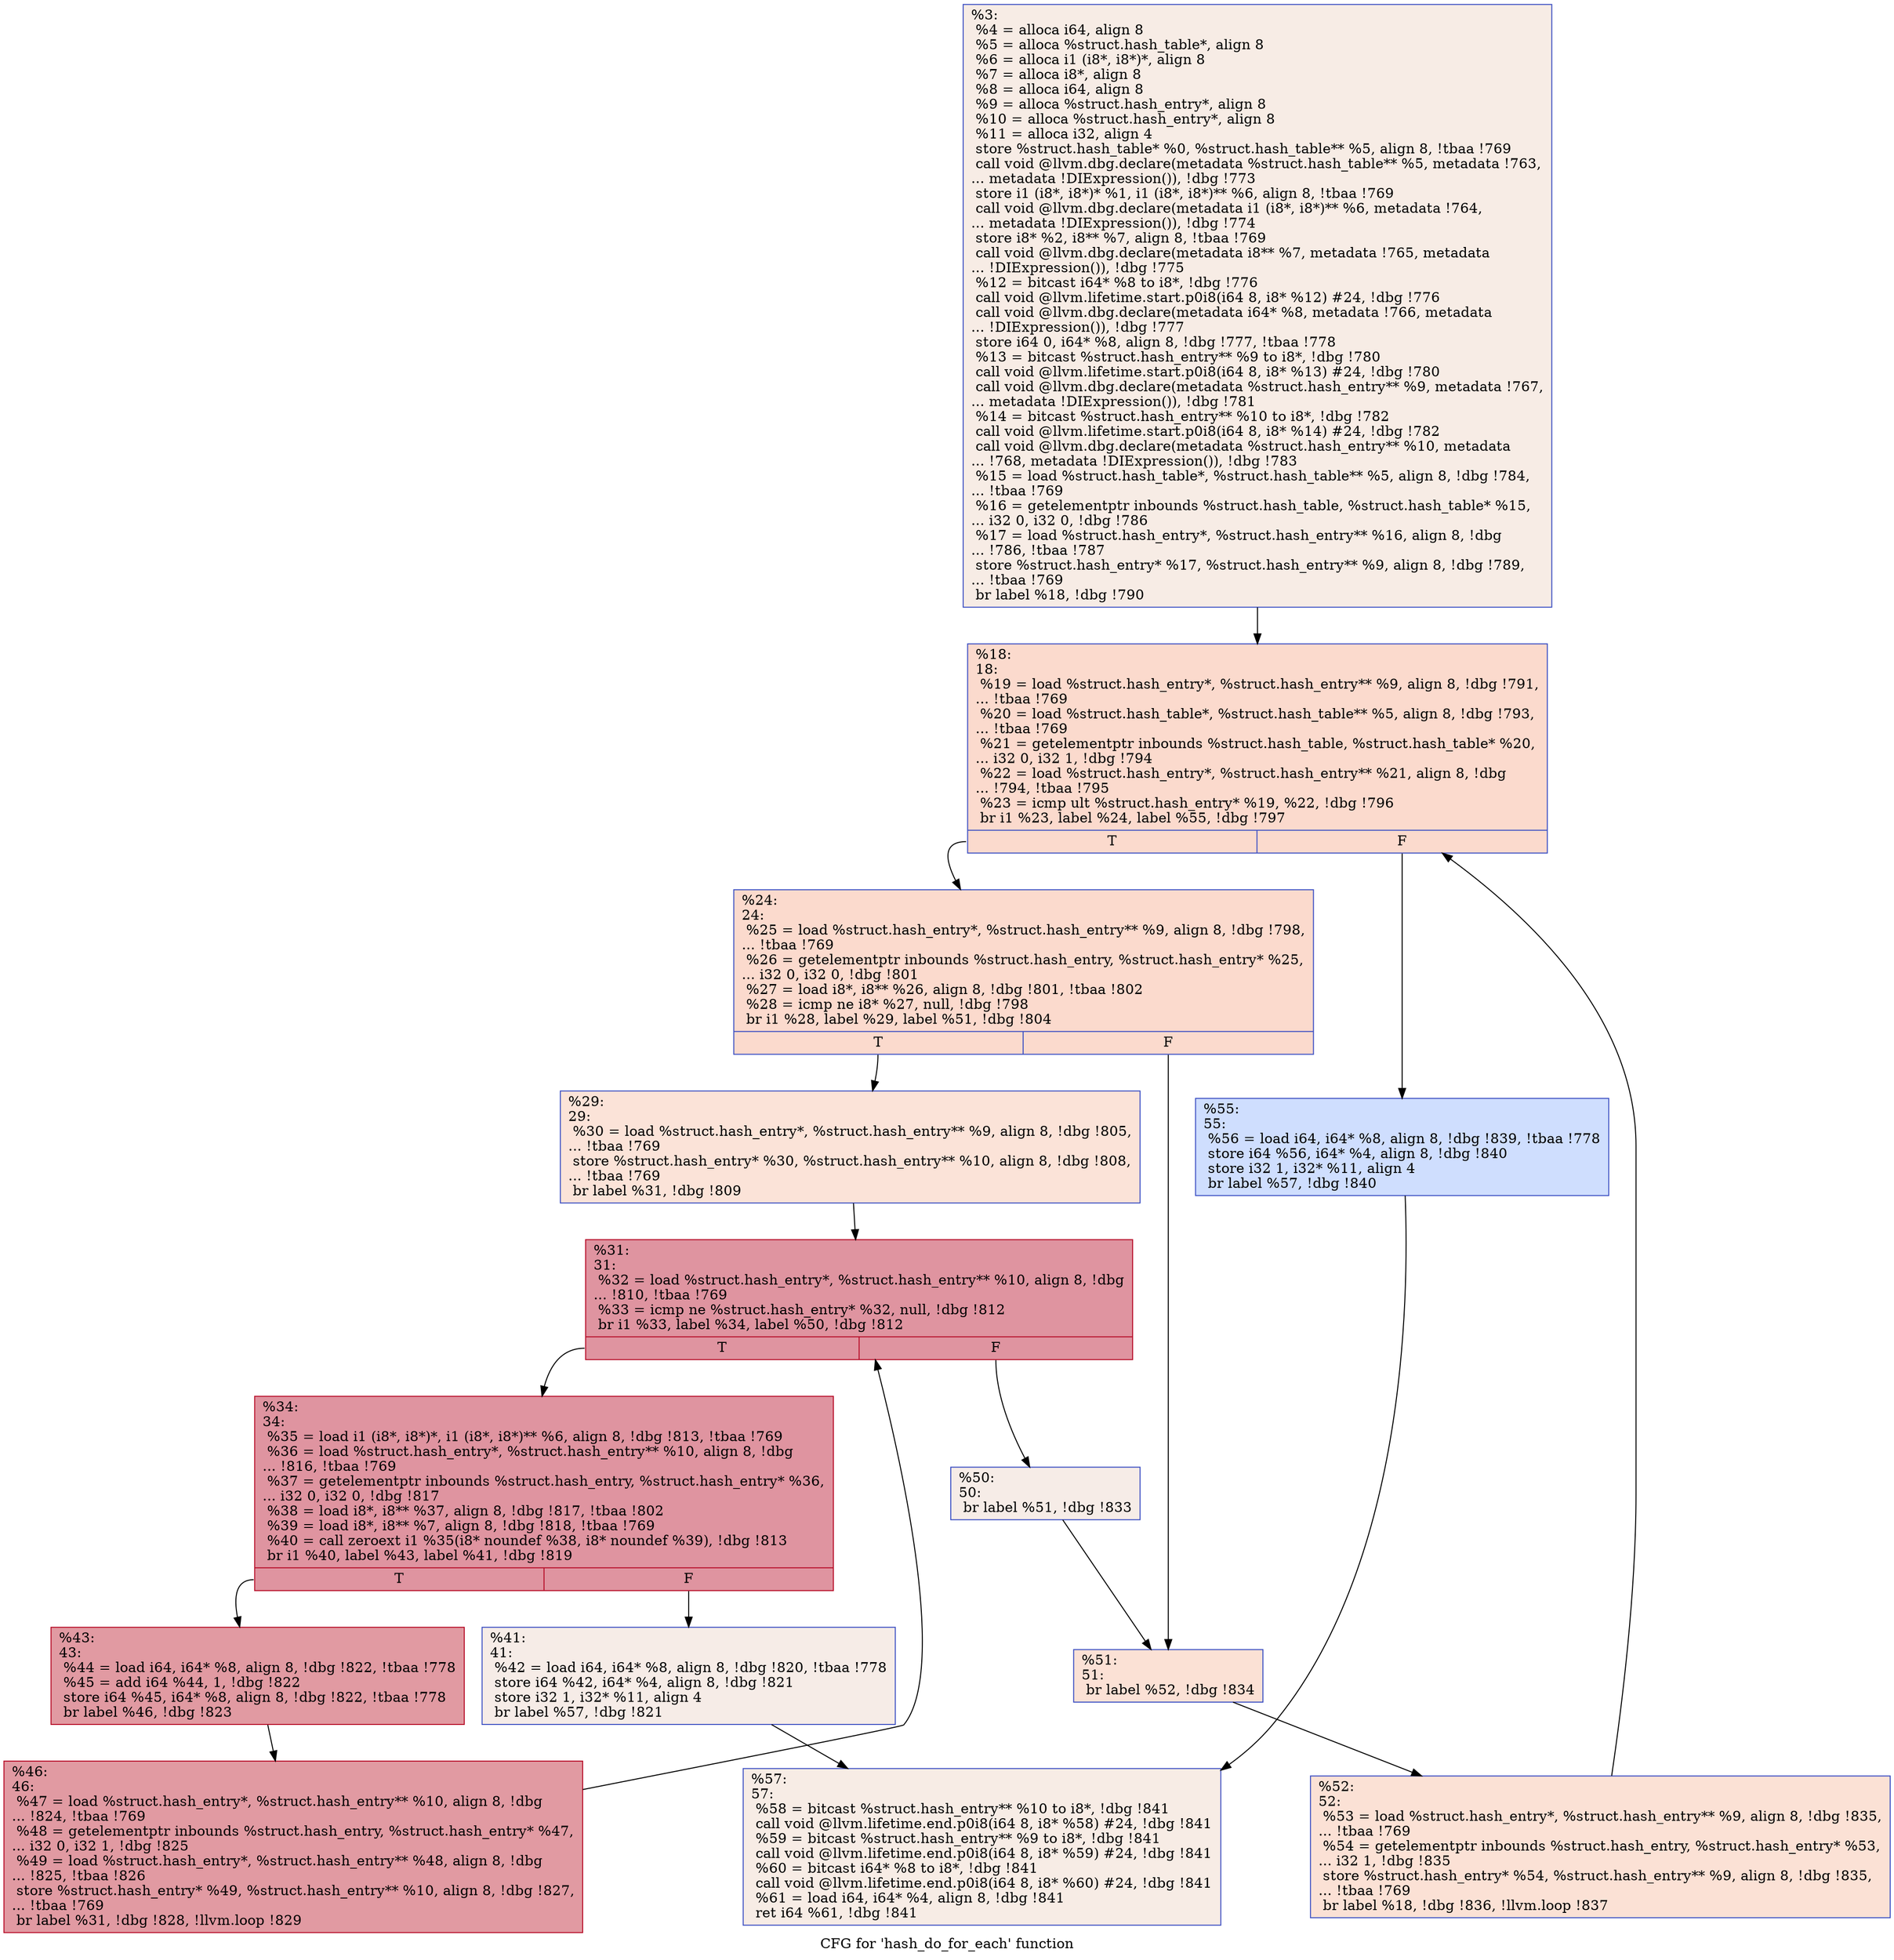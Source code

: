 digraph "CFG for 'hash_do_for_each' function" {
	label="CFG for 'hash_do_for_each' function";

	Node0x192a0d0 [shape=record,color="#3d50c3ff", style=filled, fillcolor="#ecd3c570",label="{%3:\l  %4 = alloca i64, align 8\l  %5 = alloca %struct.hash_table*, align 8\l  %6 = alloca i1 (i8*, i8*)*, align 8\l  %7 = alloca i8*, align 8\l  %8 = alloca i64, align 8\l  %9 = alloca %struct.hash_entry*, align 8\l  %10 = alloca %struct.hash_entry*, align 8\l  %11 = alloca i32, align 4\l  store %struct.hash_table* %0, %struct.hash_table** %5, align 8, !tbaa !769\l  call void @llvm.dbg.declare(metadata %struct.hash_table** %5, metadata !763,\l... metadata !DIExpression()), !dbg !773\l  store i1 (i8*, i8*)* %1, i1 (i8*, i8*)** %6, align 8, !tbaa !769\l  call void @llvm.dbg.declare(metadata i1 (i8*, i8*)** %6, metadata !764,\l... metadata !DIExpression()), !dbg !774\l  store i8* %2, i8** %7, align 8, !tbaa !769\l  call void @llvm.dbg.declare(metadata i8** %7, metadata !765, metadata\l... !DIExpression()), !dbg !775\l  %12 = bitcast i64* %8 to i8*, !dbg !776\l  call void @llvm.lifetime.start.p0i8(i64 8, i8* %12) #24, !dbg !776\l  call void @llvm.dbg.declare(metadata i64* %8, metadata !766, metadata\l... !DIExpression()), !dbg !777\l  store i64 0, i64* %8, align 8, !dbg !777, !tbaa !778\l  %13 = bitcast %struct.hash_entry** %9 to i8*, !dbg !780\l  call void @llvm.lifetime.start.p0i8(i64 8, i8* %13) #24, !dbg !780\l  call void @llvm.dbg.declare(metadata %struct.hash_entry** %9, metadata !767,\l... metadata !DIExpression()), !dbg !781\l  %14 = bitcast %struct.hash_entry** %10 to i8*, !dbg !782\l  call void @llvm.lifetime.start.p0i8(i64 8, i8* %14) #24, !dbg !782\l  call void @llvm.dbg.declare(metadata %struct.hash_entry** %10, metadata\l... !768, metadata !DIExpression()), !dbg !783\l  %15 = load %struct.hash_table*, %struct.hash_table** %5, align 8, !dbg !784,\l... !tbaa !769\l  %16 = getelementptr inbounds %struct.hash_table, %struct.hash_table* %15,\l... i32 0, i32 0, !dbg !786\l  %17 = load %struct.hash_entry*, %struct.hash_entry** %16, align 8, !dbg\l... !786, !tbaa !787\l  store %struct.hash_entry* %17, %struct.hash_entry** %9, align 8, !dbg !789,\l... !tbaa !769\l  br label %18, !dbg !790\l}"];
	Node0x192a0d0 -> Node0x192e6d0;
	Node0x192e6d0 [shape=record,color="#3d50c3ff", style=filled, fillcolor="#f7ac8e70",label="{%18:\l18:                                               \l  %19 = load %struct.hash_entry*, %struct.hash_entry** %9, align 8, !dbg !791,\l... !tbaa !769\l  %20 = load %struct.hash_table*, %struct.hash_table** %5, align 8, !dbg !793,\l... !tbaa !769\l  %21 = getelementptr inbounds %struct.hash_table, %struct.hash_table* %20,\l... i32 0, i32 1, !dbg !794\l  %22 = load %struct.hash_entry*, %struct.hash_entry** %21, align 8, !dbg\l... !794, !tbaa !795\l  %23 = icmp ult %struct.hash_entry* %19, %22, !dbg !796\l  br i1 %23, label %24, label %55, !dbg !797\l|{<s0>T|<s1>F}}"];
	Node0x192e6d0:s0 -> Node0x192e720;
	Node0x192e6d0:s1 -> Node0x192ea40;
	Node0x192e720 [shape=record,color="#3d50c3ff", style=filled, fillcolor="#f7ac8e70",label="{%24:\l24:                                               \l  %25 = load %struct.hash_entry*, %struct.hash_entry** %9, align 8, !dbg !798,\l... !tbaa !769\l  %26 = getelementptr inbounds %struct.hash_entry, %struct.hash_entry* %25,\l... i32 0, i32 0, !dbg !801\l  %27 = load i8*, i8** %26, align 8, !dbg !801, !tbaa !802\l  %28 = icmp ne i8* %27, null, !dbg !798\l  br i1 %28, label %29, label %51, !dbg !804\l|{<s0>T|<s1>F}}"];
	Node0x192e720:s0 -> Node0x192e770;
	Node0x192e720:s1 -> Node0x192e9a0;
	Node0x192e770 [shape=record,color="#3d50c3ff", style=filled, fillcolor="#f6bfa670",label="{%29:\l29:                                               \l  %30 = load %struct.hash_entry*, %struct.hash_entry** %9, align 8, !dbg !805,\l... !tbaa !769\l  store %struct.hash_entry* %30, %struct.hash_entry** %10, align 8, !dbg !808,\l... !tbaa !769\l  br label %31, !dbg !809\l}"];
	Node0x192e770 -> Node0x192e7c0;
	Node0x192e7c0 [shape=record,color="#b70d28ff", style=filled, fillcolor="#b70d2870",label="{%31:\l31:                                               \l  %32 = load %struct.hash_entry*, %struct.hash_entry** %10, align 8, !dbg\l... !810, !tbaa !769\l  %33 = icmp ne %struct.hash_entry* %32, null, !dbg !812\l  br i1 %33, label %34, label %50, !dbg !812\l|{<s0>T|<s1>F}}"];
	Node0x192e7c0:s0 -> Node0x192e810;
	Node0x192e7c0:s1 -> Node0x192e950;
	Node0x192e810 [shape=record,color="#b70d28ff", style=filled, fillcolor="#b70d2870",label="{%34:\l34:                                               \l  %35 = load i1 (i8*, i8*)*, i1 (i8*, i8*)** %6, align 8, !dbg !813, !tbaa !769\l  %36 = load %struct.hash_entry*, %struct.hash_entry** %10, align 8, !dbg\l... !816, !tbaa !769\l  %37 = getelementptr inbounds %struct.hash_entry, %struct.hash_entry* %36,\l... i32 0, i32 0, !dbg !817\l  %38 = load i8*, i8** %37, align 8, !dbg !817, !tbaa !802\l  %39 = load i8*, i8** %7, align 8, !dbg !818, !tbaa !769\l  %40 = call zeroext i1 %35(i8* noundef %38, i8* noundef %39), !dbg !813\l  br i1 %40, label %43, label %41, !dbg !819\l|{<s0>T|<s1>F}}"];
	Node0x192e810:s0 -> Node0x192e8b0;
	Node0x192e810:s1 -> Node0x192e860;
	Node0x192e860 [shape=record,color="#3d50c3ff", style=filled, fillcolor="#ead5c970",label="{%41:\l41:                                               \l  %42 = load i64, i64* %8, align 8, !dbg !820, !tbaa !778\l  store i64 %42, i64* %4, align 8, !dbg !821\l  store i32 1, i32* %11, align 4\l  br label %57, !dbg !821\l}"];
	Node0x192e860 -> Node0x192ea90;
	Node0x192e8b0 [shape=record,color="#b70d28ff", style=filled, fillcolor="#bb1b2c70",label="{%43:\l43:                                               \l  %44 = load i64, i64* %8, align 8, !dbg !822, !tbaa !778\l  %45 = add i64 %44, 1, !dbg !822\l  store i64 %45, i64* %8, align 8, !dbg !822, !tbaa !778\l  br label %46, !dbg !823\l}"];
	Node0x192e8b0 -> Node0x192e900;
	Node0x192e900 [shape=record,color="#b70d28ff", style=filled, fillcolor="#bb1b2c70",label="{%46:\l46:                                               \l  %47 = load %struct.hash_entry*, %struct.hash_entry** %10, align 8, !dbg\l... !824, !tbaa !769\l  %48 = getelementptr inbounds %struct.hash_entry, %struct.hash_entry* %47,\l... i32 0, i32 1, !dbg !825\l  %49 = load %struct.hash_entry*, %struct.hash_entry** %48, align 8, !dbg\l... !825, !tbaa !826\l  store %struct.hash_entry* %49, %struct.hash_entry** %10, align 8, !dbg !827,\l... !tbaa !769\l  br label %31, !dbg !828, !llvm.loop !829\l}"];
	Node0x192e900 -> Node0x192e7c0;
	Node0x192e950 [shape=record,color="#3d50c3ff", style=filled, fillcolor="#ead5c970",label="{%50:\l50:                                               \l  br label %51, !dbg !833\l}"];
	Node0x192e950 -> Node0x192e9a0;
	Node0x192e9a0 [shape=record,color="#3d50c3ff", style=filled, fillcolor="#f7bca170",label="{%51:\l51:                                               \l  br label %52, !dbg !834\l}"];
	Node0x192e9a0 -> Node0x192e9f0;
	Node0x192e9f0 [shape=record,color="#3d50c3ff", style=filled, fillcolor="#f7bca170",label="{%52:\l52:                                               \l  %53 = load %struct.hash_entry*, %struct.hash_entry** %9, align 8, !dbg !835,\l... !tbaa !769\l  %54 = getelementptr inbounds %struct.hash_entry, %struct.hash_entry* %53,\l... i32 1, !dbg !835\l  store %struct.hash_entry* %54, %struct.hash_entry** %9, align 8, !dbg !835,\l... !tbaa !769\l  br label %18, !dbg !836, !llvm.loop !837\l}"];
	Node0x192e9f0 -> Node0x192e6d0;
	Node0x192ea40 [shape=record,color="#3d50c3ff", style=filled, fillcolor="#93b5fe70",label="{%55:\l55:                                               \l  %56 = load i64, i64* %8, align 8, !dbg !839, !tbaa !778\l  store i64 %56, i64* %4, align 8, !dbg !840\l  store i32 1, i32* %11, align 4\l  br label %57, !dbg !840\l}"];
	Node0x192ea40 -> Node0x192ea90;
	Node0x192ea90 [shape=record,color="#3d50c3ff", style=filled, fillcolor="#ecd3c570",label="{%57:\l57:                                               \l  %58 = bitcast %struct.hash_entry** %10 to i8*, !dbg !841\l  call void @llvm.lifetime.end.p0i8(i64 8, i8* %58) #24, !dbg !841\l  %59 = bitcast %struct.hash_entry** %9 to i8*, !dbg !841\l  call void @llvm.lifetime.end.p0i8(i64 8, i8* %59) #24, !dbg !841\l  %60 = bitcast i64* %8 to i8*, !dbg !841\l  call void @llvm.lifetime.end.p0i8(i64 8, i8* %60) #24, !dbg !841\l  %61 = load i64, i64* %4, align 8, !dbg !841\l  ret i64 %61, !dbg !841\l}"];
}
